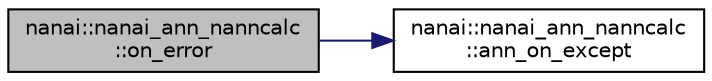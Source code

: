 digraph "nanai::nanai_ann_nanncalc::on_error"
{
  edge [fontname="Helvetica",fontsize="10",labelfontname="Helvetica",labelfontsize="10"];
  node [fontname="Helvetica",fontsize="10",shape=record];
  rankdir="LR";
  Node1 [label="nanai::nanai_ann_nanncalc\l::on_error",height=0.2,width=0.4,color="black", fillcolor="grey75", style="filled", fontcolor="black"];
  Node1 -> Node2 [color="midnightblue",fontsize="10",style="solid",fontname="Helvetica"];
  Node2 [label="nanai::nanai_ann_nanncalc\l::ann_on_except",height=0.2,width=0.4,color="black", fillcolor="white", style="filled",URL="$classnanai_1_1nanai__ann__nanncalc.html#aa83cff70c2111905341f6b62c9ebd727"];
}
